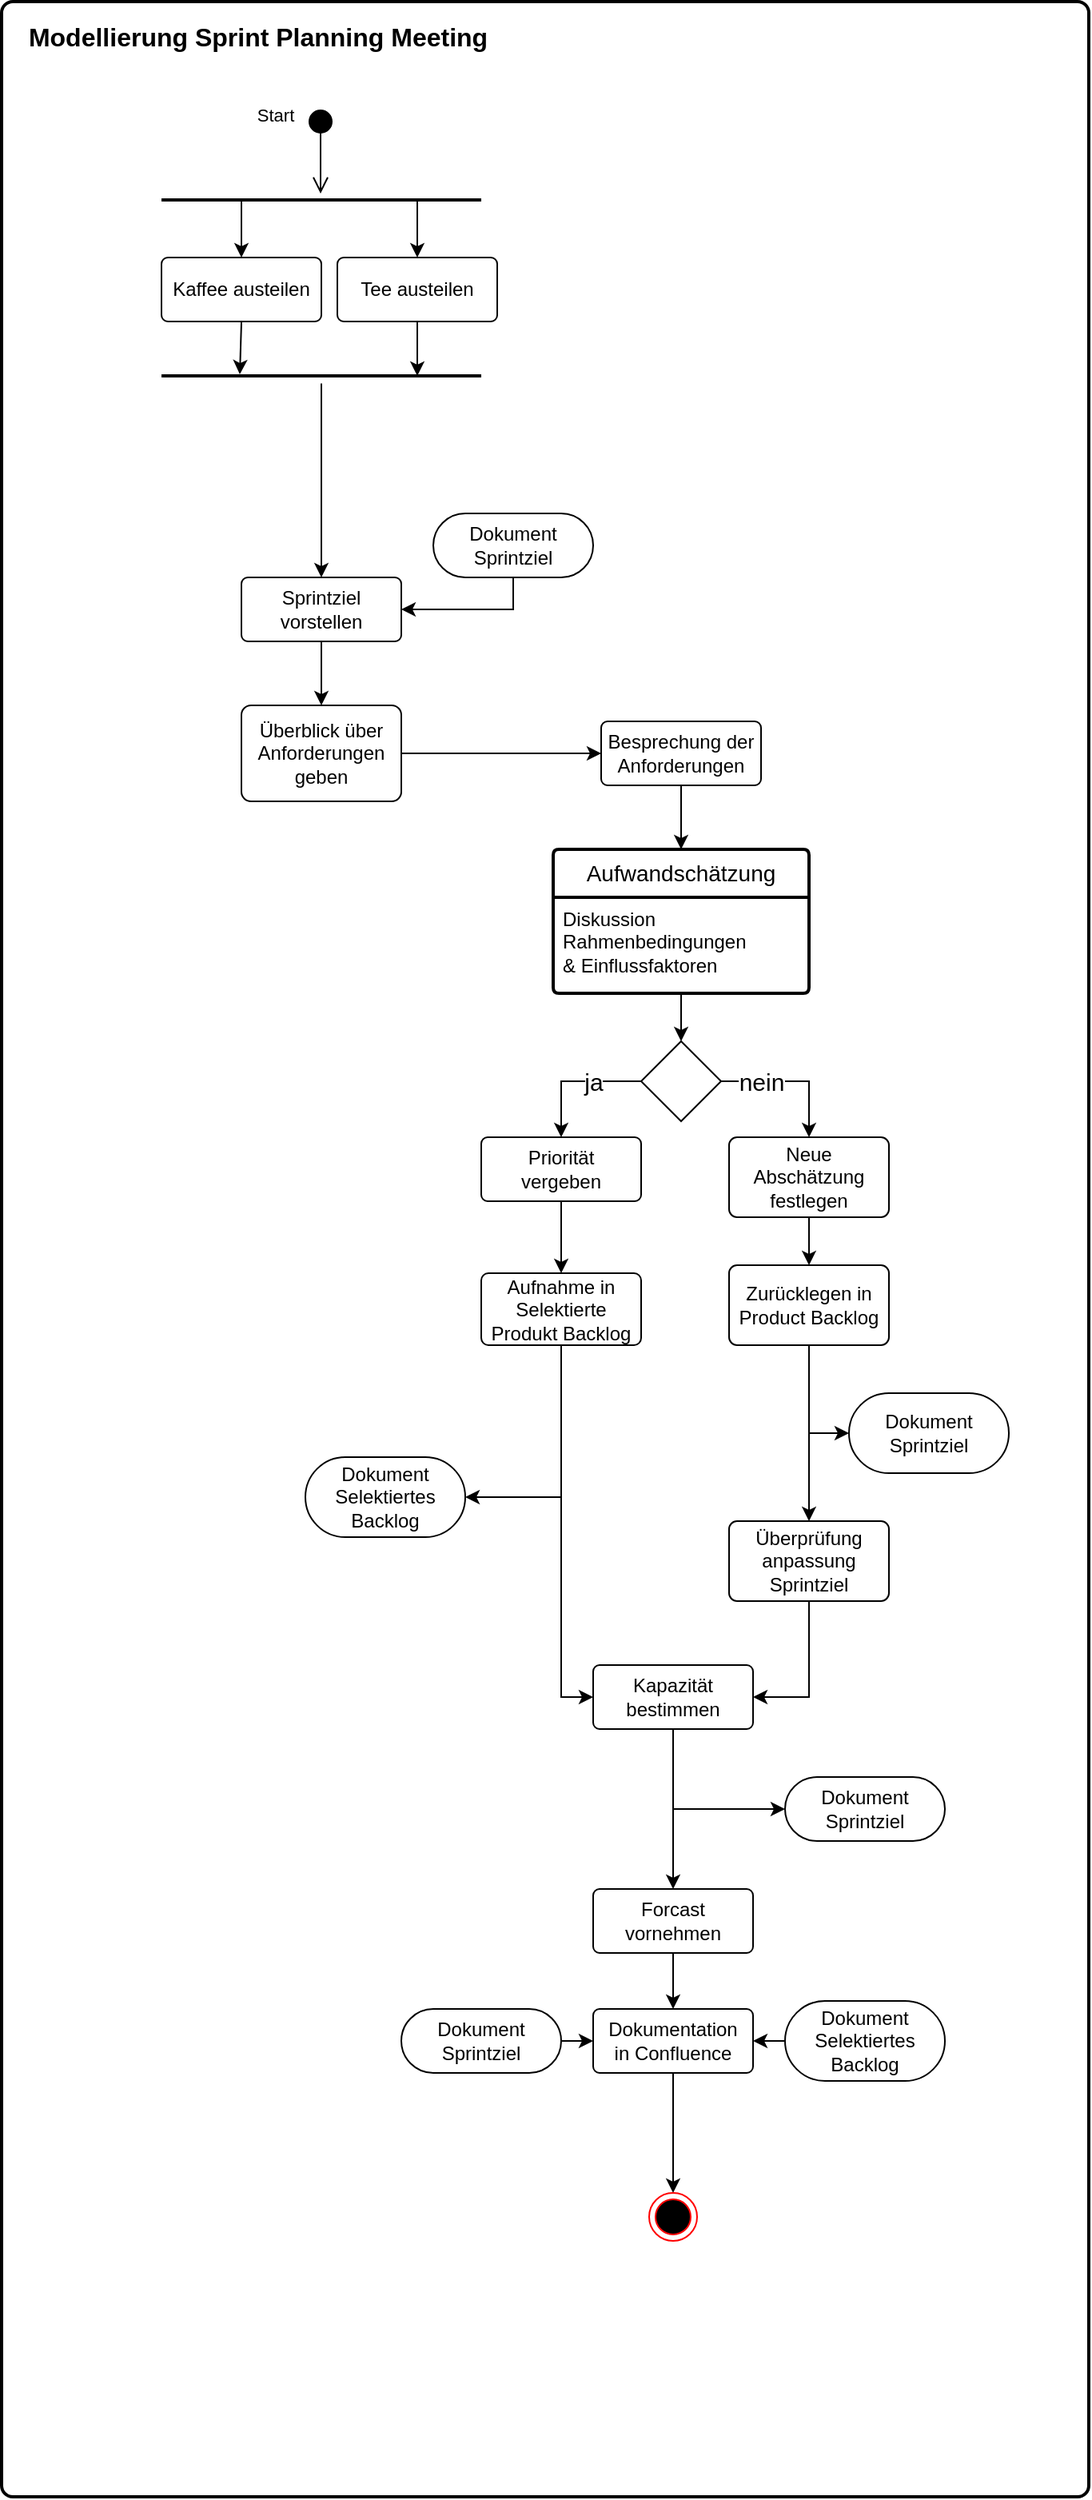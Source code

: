 <mxfile version="26.2.14">
  <diagram name="Seite-1" id="2-RKe3WMMs-gF89qvYEc">
    <mxGraphModel dx="823" dy="550" grid="1" gridSize="10" guides="1" tooltips="1" connect="1" arrows="1" fold="1" page="1" pageScale="1" pageWidth="827" pageHeight="1169" math="0" shadow="0">
      <root>
        <mxCell id="0" />
        <mxCell id="1" parent="0" />
        <mxCell id="zSzZWTqhvxV4pjIwZvgy-29" value="" style="rounded=1;whiteSpace=wrap;html=1;absoluteArcSize=1;arcSize=14;strokeWidth=2;fillColor=none;movable=0;resizable=0;rotatable=0;deletable=0;editable=0;locked=1;connectable=0;" parent="1" vertex="1">
          <mxGeometry x="80" y="80" width="680" height="1560" as="geometry" />
        </mxCell>
        <mxCell id="zSzZWTqhvxV4pjIwZvgy-30" value="&lt;font style=&quot;font-size: 16px;&quot;&gt;Modellierung Sprint Planning Meeting&lt;/font&gt;" style="text;strokeColor=none;fillColor=none;html=1;fontSize=24;fontStyle=1;verticalAlign=middle;align=center;" parent="1" vertex="1">
          <mxGeometry x="190" y="80" width="100" height="40" as="geometry" />
        </mxCell>
        <mxCell id="zSzZWTqhvxV4pjIwZvgy-38" value="Tee austeilen" style="rounded=1;arcSize=10;whiteSpace=wrap;html=1;align=center;" parent="1" vertex="1">
          <mxGeometry x="290" y="240" width="100" height="40" as="geometry" />
        </mxCell>
        <mxCell id="zSzZWTqhvxV4pjIwZvgy-39" value="" style="endArrow=classic;html=1;rounded=0;entryX=0.5;entryY=0;entryDx=0;entryDy=0;strokeWidth=1;exitX=0.8;exitY=0.5;exitDx=0;exitDy=0;exitPerimeter=0;" parent="1" source="zSzZWTqhvxV4pjIwZvgy-32" target="zSzZWTqhvxV4pjIwZvgy-38" edge="1">
          <mxGeometry width="50" height="50" relative="1" as="geometry">
            <mxPoint x="300" y="210" as="sourcePoint" />
            <mxPoint x="300" y="270" as="targetPoint" />
          </mxGeometry>
        </mxCell>
        <mxCell id="zSzZWTqhvxV4pjIwZvgy-42" value="" style="endArrow=classic;html=1;rounded=0;strokeWidth=1;exitX=0.5;exitY=1;exitDx=0;exitDy=0;entryX=0.8;entryY=0.5;entryDx=0;entryDy=0;entryPerimeter=0;" parent="1" source="zSzZWTqhvxV4pjIwZvgy-38" target="zSzZWTqhvxV4pjIwZvgy-41" edge="1">
          <mxGeometry width="50" height="50" relative="1" as="geometry">
            <mxPoint x="300" y="300" as="sourcePoint" />
            <mxPoint x="360" y="340" as="targetPoint" />
          </mxGeometry>
        </mxCell>
        <mxCell id="zSzZWTqhvxV4pjIwZvgy-61" value="&lt;div&gt;Überblick über &lt;br&gt;&lt;/div&gt;&lt;div&gt;Anforderungen&lt;/div&gt;&lt;div&gt;geben&lt;/div&gt;" style="rounded=1;arcSize=10;whiteSpace=wrap;html=1;align=center;" parent="1" vertex="1">
          <mxGeometry x="230" y="520" width="100" height="60" as="geometry" />
        </mxCell>
        <mxCell id="zSzZWTqhvxV4pjIwZvgy-62" value="" style="endArrow=classic;html=1;rounded=0;strokeWidth=1;exitX=0.5;exitY=1;exitDx=0;exitDy=0;entryX=0.5;entryY=0;entryDx=0;entryDy=0;" parent="1" source="zSzZWTqhvxV4pjIwZvgy-45" target="zSzZWTqhvxV4pjIwZvgy-61" edge="1">
          <mxGeometry width="50" height="50" relative="1" as="geometry">
            <mxPoint x="289" y="414" as="sourcePoint" />
            <mxPoint x="290" y="450" as="targetPoint" />
          </mxGeometry>
        </mxCell>
        <mxCell id="zSzZWTqhvxV4pjIwZvgy-63" value="&lt;div&gt;Besprechung der&lt;/div&gt;&lt;div&gt;Anforderungen&lt;/div&gt;" style="rounded=1;arcSize=10;whiteSpace=wrap;html=1;align=center;" parent="1" vertex="1">
          <mxGeometry x="455" y="530" width="100" height="40" as="geometry" />
        </mxCell>
        <mxCell id="zSzZWTqhvxV4pjIwZvgy-64" value="" style="endArrow=classic;html=1;rounded=0;strokeWidth=1;exitX=1;exitY=0.5;exitDx=0;exitDy=0;entryX=0;entryY=0.5;entryDx=0;entryDy=0;" parent="1" source="zSzZWTqhvxV4pjIwZvgy-61" target="zSzZWTqhvxV4pjIwZvgy-63" edge="1">
          <mxGeometry width="50" height="50" relative="1" as="geometry">
            <mxPoint x="290" y="490" as="sourcePoint" />
            <mxPoint x="290" y="530" as="targetPoint" />
          </mxGeometry>
        </mxCell>
        <mxCell id="zSzZWTqhvxV4pjIwZvgy-66" value="" style="endArrow=classic;html=1;rounded=0;strokeWidth=1;exitX=0.5;exitY=1;exitDx=0;exitDy=0;entryX=0.5;entryY=0;entryDx=0;entryDy=0;" parent="1" source="zSzZWTqhvxV4pjIwZvgy-63" edge="1">
          <mxGeometry width="50" height="50" relative="1" as="geometry">
            <mxPoint x="265" y="555" as="sourcePoint" />
            <mxPoint x="505" y="610" as="targetPoint" />
          </mxGeometry>
        </mxCell>
        <mxCell id="zSzZWTqhvxV4pjIwZvgy-69" value="Aufwandschätzung" style="swimlane;childLayout=stackLayout;horizontal=1;startSize=30;horizontalStack=0;rounded=1;fontSize=14;fontStyle=0;strokeWidth=2;resizeParent=0;resizeLast=1;shadow=0;dashed=0;align=center;arcSize=4;whiteSpace=wrap;html=1;" parent="1" vertex="1">
          <mxGeometry x="425" y="610" width="160" height="90" as="geometry" />
        </mxCell>
        <mxCell id="zSzZWTqhvxV4pjIwZvgy-70" value="&lt;div&gt;Diskussion&lt;/div&gt;&lt;div&gt;Rahmenbedingungen&lt;/div&gt;&lt;div&gt;&amp;amp; Einflussfaktoren&lt;/div&gt;" style="align=left;strokeColor=none;fillColor=none;spacingLeft=4;spacingRight=4;fontSize=12;verticalAlign=top;resizable=0;rotatable=0;part=1;html=1;whiteSpace=wrap;" parent="zSzZWTqhvxV4pjIwZvgy-69" vertex="1">
          <mxGeometry y="30" width="160" height="60" as="geometry" />
        </mxCell>
        <mxCell id="8XdRo2cmB4BejIaxNpTz-4" value="" style="endArrow=classic;html=1;rounded=0;strokeWidth=1;exitX=0.5;exitY=1;exitDx=0;exitDy=0;entryX=0.5;entryY=0;entryDx=0;entryDy=0;" parent="1" source="zSzZWTqhvxV4pjIwZvgy-70" target="8XdRo2cmB4BejIaxNpTz-2" edge="1">
          <mxGeometry width="50" height="50" relative="1" as="geometry">
            <mxPoint x="515" y="580" as="sourcePoint" />
            <mxPoint x="515" y="620" as="targetPoint" />
          </mxGeometry>
        </mxCell>
        <mxCell id="8XdRo2cmB4BejIaxNpTz-36" style="edgeStyle=orthogonalEdgeStyle;rounded=0;orthogonalLoop=1;jettySize=auto;html=1;exitX=0.5;exitY=1;exitDx=0;exitDy=0;entryX=1;entryY=0.5;entryDx=0;entryDy=0;" parent="1" source="8XdRo2cmB4BejIaxNpTz-12" target="8XdRo2cmB4BejIaxNpTz-35" edge="1">
          <mxGeometry relative="1" as="geometry" />
        </mxCell>
        <mxCell id="8XdRo2cmB4BejIaxNpTz-12" value="&lt;div&gt;Überprüfung anpassung&lt;/div&gt;&lt;div&gt;Sprintziel&lt;/div&gt;" style="rounded=1;arcSize=10;whiteSpace=wrap;html=1;align=center;" parent="1" vertex="1">
          <mxGeometry x="535" y="1030" width="100" height="50" as="geometry" />
        </mxCell>
        <mxCell id="8XdRo2cmB4BejIaxNpTz-7" value="ja" style="edgeStyle=orthogonalEdgeStyle;rounded=0;orthogonalLoop=1;jettySize=auto;html=1;exitX=0;exitY=0.5;exitDx=0;exitDy=0;entryX=0.5;entryY=0;entryDx=0;entryDy=0;fontSize=15;" parent="1" source="8XdRo2cmB4BejIaxNpTz-2" target="8XdRo2cmB4BejIaxNpTz-5" edge="1">
          <mxGeometry x="-0.294" relative="1" as="geometry">
            <mxPoint as="offset" />
          </mxGeometry>
        </mxCell>
        <mxCell id="8XdRo2cmB4BejIaxNpTz-9" value="&lt;font style=&quot;font-size: 15px;&quot;&gt;nein&lt;/font&gt;" style="edgeStyle=orthogonalEdgeStyle;rounded=0;orthogonalLoop=1;jettySize=auto;html=1;exitX=1;exitY=0.5;exitDx=0;exitDy=0;entryX=0.5;entryY=0;entryDx=0;entryDy=0;" parent="1" source="8XdRo2cmB4BejIaxNpTz-2" target="8XdRo2cmB4BejIaxNpTz-8" edge="1">
          <mxGeometry x="-0.444" relative="1" as="geometry">
            <mxPoint as="offset" />
          </mxGeometry>
        </mxCell>
        <mxCell id="8XdRo2cmB4BejIaxNpTz-2" value="" style="rhombus;whiteSpace=wrap;html=1;" parent="1" vertex="1">
          <mxGeometry x="480" y="730" width="50" height="50" as="geometry" />
        </mxCell>
        <mxCell id="8XdRo2cmB4BejIaxNpTz-17" style="edgeStyle=orthogonalEdgeStyle;rounded=0;orthogonalLoop=1;jettySize=auto;html=1;exitX=0.5;exitY=1;exitDx=0;exitDy=0;entryX=0.5;entryY=0;entryDx=0;entryDy=0;" parent="1" source="8XdRo2cmB4BejIaxNpTz-5" target="8XdRo2cmB4BejIaxNpTz-16" edge="1">
          <mxGeometry relative="1" as="geometry" />
        </mxCell>
        <mxCell id="8XdRo2cmB4BejIaxNpTz-5" value="&lt;div&gt;Priorität&lt;/div&gt;&lt;div&gt;vergeben&lt;/div&gt;" style="rounded=1;arcSize=10;whiteSpace=wrap;html=1;align=center;" parent="1" vertex="1">
          <mxGeometry x="380" y="790" width="100" height="40" as="geometry" />
        </mxCell>
        <mxCell id="8XdRo2cmB4BejIaxNpTz-30" style="edgeStyle=orthogonalEdgeStyle;rounded=0;orthogonalLoop=1;jettySize=auto;html=1;exitX=0.5;exitY=1;exitDx=0;exitDy=0;entryX=0.5;entryY=0;entryDx=0;entryDy=0;" parent="1" source="8XdRo2cmB4BejIaxNpTz-8" target="8XdRo2cmB4BejIaxNpTz-10" edge="1">
          <mxGeometry relative="1" as="geometry" />
        </mxCell>
        <mxCell id="8XdRo2cmB4BejIaxNpTz-8" value="Neue Abschätzung festlegen" style="rounded=1;arcSize=10;whiteSpace=wrap;html=1;align=center;" parent="1" vertex="1">
          <mxGeometry x="535" y="790" width="100" height="50" as="geometry" />
        </mxCell>
        <mxCell id="8XdRo2cmB4BejIaxNpTz-33" style="edgeStyle=orthogonalEdgeStyle;rounded=0;orthogonalLoop=1;jettySize=auto;html=1;exitX=0.5;exitY=1;exitDx=0;exitDy=0;" parent="1" source="8XdRo2cmB4BejIaxNpTz-10" edge="1">
          <mxGeometry relative="1" as="geometry">
            <mxPoint x="585" y="1030" as="targetPoint" />
          </mxGeometry>
        </mxCell>
        <mxCell id="hUQJzvqZTiSahLYZ6e2b-8" style="edgeStyle=orthogonalEdgeStyle;rounded=0;orthogonalLoop=1;jettySize=auto;html=1;exitX=0.5;exitY=1;exitDx=0;exitDy=0;entryX=0;entryY=0.5;entryDx=0;entryDy=0;" edge="1" parent="1" source="8XdRo2cmB4BejIaxNpTz-10" target="8XdRo2cmB4BejIaxNpTz-32">
          <mxGeometry relative="1" as="geometry" />
        </mxCell>
        <mxCell id="8XdRo2cmB4BejIaxNpTz-10" value="Zurücklegen in Product Backlog" style="rounded=1;arcSize=10;whiteSpace=wrap;html=1;align=center;" parent="1" vertex="1">
          <mxGeometry x="535" y="870" width="100" height="50" as="geometry" />
        </mxCell>
        <mxCell id="zSzZWTqhvxV4pjIwZvgy-36" value="Kaffee austeilen" style="rounded=1;arcSize=10;whiteSpace=wrap;html=1;align=center;" parent="1" vertex="1">
          <mxGeometry x="180" y="240" width="100" height="40" as="geometry" />
        </mxCell>
        <mxCell id="zSzZWTqhvxV4pjIwZvgy-40" value="" style="endArrow=classic;html=1;rounded=0;entryX=0.5;entryY=0;entryDx=0;entryDy=0;exitX=0.25;exitY=0.5;exitDx=0;exitDy=0;exitPerimeter=0;strokeWidth=1;" parent="1" source="zSzZWTqhvxV4pjIwZvgy-32" target="zSzZWTqhvxV4pjIwZvgy-36" edge="1">
          <mxGeometry width="50" height="50" relative="1" as="geometry">
            <mxPoint x="310" y="210" as="sourcePoint" />
            <mxPoint x="310" y="270" as="targetPoint" />
          </mxGeometry>
        </mxCell>
        <mxCell id="zSzZWTqhvxV4pjIwZvgy-41" value="" style="line;strokeWidth=2;fillColor=none;align=left;verticalAlign=middle;spacingTop=-1;spacingLeft=3;spacingRight=3;rotatable=0;labelPosition=right;points=[];portConstraint=eastwest;strokeColor=inherit;" parent="1" vertex="1">
          <mxGeometry x="180" y="310" width="200" height="8" as="geometry" />
        </mxCell>
        <mxCell id="zSzZWTqhvxV4pjIwZvgy-44" value="" style="endArrow=classic;html=1;rounded=0;strokeWidth=1;exitX=0.5;exitY=1;exitDx=0;exitDy=0;entryX=0.245;entryY=0.375;entryDx=0;entryDy=0;entryPerimeter=0;" parent="1" source="zSzZWTqhvxV4pjIwZvgy-36" target="zSzZWTqhvxV4pjIwZvgy-41" edge="1">
          <mxGeometry width="50" height="50" relative="1" as="geometry">
            <mxPoint x="189.5" y="300" as="sourcePoint" />
            <mxPoint x="189.5" y="354" as="targetPoint" />
          </mxGeometry>
        </mxCell>
        <mxCell id="zSzZWTqhvxV4pjIwZvgy-47" value="Start" style="html=1;verticalAlign=bottom;startArrow=circle;startFill=1;endArrow=open;startSize=6;endSize=8;curved=0;rounded=0;entryX=0.5;entryY=0.375;entryDx=0;entryDy=0;entryPerimeter=0;jumpSize=10;strokeWidth=1;" parent="1" edge="1">
          <mxGeometry x="-0.509" y="-29" width="80" relative="1" as="geometry">
            <mxPoint x="279.5" y="147" as="sourcePoint" />
            <mxPoint x="279.5" y="200" as="targetPoint" />
            <mxPoint as="offset" />
          </mxGeometry>
        </mxCell>
        <mxCell id="zSzZWTqhvxV4pjIwZvgy-32" value="" style="line;strokeWidth=2;fillColor=none;align=left;verticalAlign=middle;spacingTop=-1;spacingLeft=3;spacingRight=3;rotatable=0;labelPosition=right;points=[];portConstraint=eastwest;strokeColor=inherit;" parent="1" vertex="1">
          <mxGeometry x="180" y="200" width="200" height="8" as="geometry" />
        </mxCell>
        <mxCell id="zSzZWTqhvxV4pjIwZvgy-45" value="Sprintziel vorstellen" style="rounded=1;arcSize=10;whiteSpace=wrap;html=1;align=center;" parent="1" vertex="1">
          <mxGeometry x="230" y="440" width="100" height="40" as="geometry" />
        </mxCell>
        <mxCell id="8XdRo2cmB4BejIaxNpTz-27" style="edgeStyle=orthogonalEdgeStyle;rounded=0;orthogonalLoop=1;jettySize=auto;html=1;exitX=0.5;exitY=1;exitDx=0;exitDy=0;entryX=0;entryY=0.5;entryDx=0;entryDy=0;" parent="1" source="8XdRo2cmB4BejIaxNpTz-16" target="8XdRo2cmB4BejIaxNpTz-35" edge="1">
          <mxGeometry relative="1" as="geometry">
            <mxPoint x="430" y="950" as="targetPoint" />
          </mxGeometry>
        </mxCell>
        <mxCell id="hUQJzvqZTiSahLYZ6e2b-7" style="edgeStyle=orthogonalEdgeStyle;rounded=0;orthogonalLoop=1;jettySize=auto;html=1;exitX=0.5;exitY=1;exitDx=0;exitDy=0;entryX=1;entryY=0.5;entryDx=0;entryDy=0;" edge="1" parent="1" source="8XdRo2cmB4BejIaxNpTz-16" target="hUQJzvqZTiSahLYZ6e2b-6">
          <mxGeometry relative="1" as="geometry" />
        </mxCell>
        <mxCell id="8XdRo2cmB4BejIaxNpTz-16" value="Aufnahme in Selektierte Produkt Backlog" style="rounded=1;arcSize=10;whiteSpace=wrap;html=1;align=center;" parent="1" vertex="1">
          <mxGeometry x="380" y="875" width="100" height="45" as="geometry" />
        </mxCell>
        <mxCell id="8XdRo2cmB4BejIaxNpTz-25" style="edgeStyle=orthogonalEdgeStyle;rounded=0;orthogonalLoop=1;jettySize=auto;html=1;exitX=0.5;exitY=1.087;exitDx=0;exitDy=0;entryX=0.5;entryY=0;entryDx=0;entryDy=0;exitPerimeter=0;" parent="1" source="zSzZWTqhvxV4pjIwZvgy-41" target="zSzZWTqhvxV4pjIwZvgy-45" edge="1">
          <mxGeometry relative="1" as="geometry">
            <mxPoint x="280" y="400.0" as="sourcePoint" />
          </mxGeometry>
        </mxCell>
        <mxCell id="8XdRo2cmB4BejIaxNpTz-32" value="&lt;div&gt;Dokument&lt;/div&gt;&lt;div&gt;Sprintziel&lt;/div&gt;" style="rounded=1;arcSize=50;whiteSpace=wrap;html=1;align=center;" parent="1" vertex="1">
          <mxGeometry x="610" y="950" width="100" height="50" as="geometry" />
        </mxCell>
        <mxCell id="hUQJzvqZTiSahLYZ6e2b-9" style="edgeStyle=orthogonalEdgeStyle;rounded=0;orthogonalLoop=1;jettySize=auto;html=1;exitX=0.5;exitY=1;exitDx=0;exitDy=0;entryX=0.5;entryY=0;entryDx=0;entryDy=0;" edge="1" parent="1" source="8XdRo2cmB4BejIaxNpTz-35" target="8XdRo2cmB4BejIaxNpTz-40">
          <mxGeometry relative="1" as="geometry" />
        </mxCell>
        <mxCell id="hUQJzvqZTiSahLYZ6e2b-10" style="edgeStyle=orthogonalEdgeStyle;rounded=0;orthogonalLoop=1;jettySize=auto;html=1;exitX=0.5;exitY=1;exitDx=0;exitDy=0;entryX=0;entryY=0.5;entryDx=0;entryDy=0;" edge="1" parent="1" source="8XdRo2cmB4BejIaxNpTz-35" target="8XdRo2cmB4BejIaxNpTz-38">
          <mxGeometry relative="1" as="geometry" />
        </mxCell>
        <mxCell id="8XdRo2cmB4BejIaxNpTz-35" value="Kapazität bestimmen" style="rounded=1;arcSize=10;whiteSpace=wrap;html=1;align=center;" parent="1" vertex="1">
          <mxGeometry x="450" y="1120" width="100" height="40" as="geometry" />
        </mxCell>
        <mxCell id="8XdRo2cmB4BejIaxNpTz-38" value="&lt;div&gt;Dokument&lt;/div&gt;&lt;div&gt;Sprintziel&lt;/div&gt;" style="rounded=1;arcSize=50;whiteSpace=wrap;html=1;align=center;" parent="1" vertex="1">
          <mxGeometry x="570" y="1190" width="100" height="40" as="geometry" />
        </mxCell>
        <mxCell id="8XdRo2cmB4BejIaxNpTz-54" style="edgeStyle=orthogonalEdgeStyle;rounded=0;orthogonalLoop=1;jettySize=auto;html=1;exitX=0.5;exitY=1;exitDx=0;exitDy=0;" parent="1" source="8XdRo2cmB4BejIaxNpTz-40" target="8XdRo2cmB4BejIaxNpTz-49" edge="1">
          <mxGeometry relative="1" as="geometry" />
        </mxCell>
        <mxCell id="8XdRo2cmB4BejIaxNpTz-40" value="Forcast vornehmen" style="rounded=1;arcSize=10;whiteSpace=wrap;html=1;align=center;" parent="1" vertex="1">
          <mxGeometry x="450" y="1260" width="100" height="40" as="geometry" />
        </mxCell>
        <mxCell id="hUQJzvqZTiSahLYZ6e2b-3" style="edgeStyle=orthogonalEdgeStyle;rounded=0;orthogonalLoop=1;jettySize=auto;html=1;exitX=0;exitY=0.5;exitDx=0;exitDy=0;entryX=1;entryY=0.5;entryDx=0;entryDy=0;" edge="1" parent="1" source="8XdRo2cmB4BejIaxNpTz-43" target="8XdRo2cmB4BejIaxNpTz-49">
          <mxGeometry relative="1" as="geometry" />
        </mxCell>
        <mxCell id="8XdRo2cmB4BejIaxNpTz-43" value="&lt;div&gt;Dokument&lt;/div&gt;&lt;div&gt;Selektiertes Backlog&lt;/div&gt;" style="rounded=1;arcSize=50;whiteSpace=wrap;html=1;align=center;" parent="1" vertex="1">
          <mxGeometry x="570" y="1330" width="100" height="50" as="geometry" />
        </mxCell>
        <mxCell id="hUQJzvqZTiSahLYZ6e2b-2" style="edgeStyle=orthogonalEdgeStyle;rounded=0;orthogonalLoop=1;jettySize=auto;html=1;exitX=1;exitY=0.5;exitDx=0;exitDy=0;" edge="1" parent="1" source="8XdRo2cmB4BejIaxNpTz-47">
          <mxGeometry relative="1" as="geometry">
            <mxPoint x="450" y="1355.217" as="targetPoint" />
          </mxGeometry>
        </mxCell>
        <mxCell id="8XdRo2cmB4BejIaxNpTz-47" value="&lt;div&gt;Dokument&lt;/div&gt;&lt;div&gt;Sprintziel&lt;/div&gt;" style="rounded=1;arcSize=50;whiteSpace=wrap;html=1;align=center;" parent="1" vertex="1">
          <mxGeometry x="330" y="1335" width="100" height="40" as="geometry" />
        </mxCell>
        <mxCell id="8XdRo2cmB4BejIaxNpTz-53" style="edgeStyle=orthogonalEdgeStyle;rounded=0;orthogonalLoop=1;jettySize=auto;html=1;exitX=0.5;exitY=1;exitDx=0;exitDy=0;entryX=0.5;entryY=0;entryDx=0;entryDy=0;" parent="1" source="8XdRo2cmB4BejIaxNpTz-49" target="8XdRo2cmB4BejIaxNpTz-56" edge="1">
          <mxGeometry relative="1" as="geometry">
            <mxPoint x="500" y="1430.0" as="targetPoint" />
          </mxGeometry>
        </mxCell>
        <mxCell id="8XdRo2cmB4BejIaxNpTz-49" value="&lt;div&gt;Dokumentation&lt;/div&gt;&lt;div&gt;in Confluence&lt;/div&gt;" style="rounded=1;arcSize=10;whiteSpace=wrap;html=1;align=center;" parent="1" vertex="1">
          <mxGeometry x="450" y="1335" width="100" height="40" as="geometry" />
        </mxCell>
        <mxCell id="8XdRo2cmB4BejIaxNpTz-56" value="" style="ellipse;html=1;shape=endState;fillColor=#000000;strokeColor=light-dark(#FF0000,#FFFFFF);" parent="1" vertex="1">
          <mxGeometry x="485" y="1450" width="30" height="30" as="geometry" />
        </mxCell>
        <mxCell id="hUQJzvqZTiSahLYZ6e2b-5" style="edgeStyle=orthogonalEdgeStyle;rounded=0;orthogonalLoop=1;jettySize=auto;html=1;exitX=0.5;exitY=1;exitDx=0;exitDy=0;" edge="1" parent="1" source="hUQJzvqZTiSahLYZ6e2b-4" target="zSzZWTqhvxV4pjIwZvgy-45">
          <mxGeometry relative="1" as="geometry" />
        </mxCell>
        <mxCell id="hUQJzvqZTiSahLYZ6e2b-4" value="&lt;div&gt;Dokument&lt;/div&gt;&lt;div&gt;Sprintziel&lt;/div&gt;" style="rounded=1;arcSize=50;whiteSpace=wrap;html=1;align=center;" vertex="1" parent="1">
          <mxGeometry x="350" y="400" width="100" height="40" as="geometry" />
        </mxCell>
        <mxCell id="hUQJzvqZTiSahLYZ6e2b-6" value="&lt;div&gt;Dokument&lt;/div&gt;&lt;div&gt;Selektiertes Backlog&lt;/div&gt;" style="rounded=1;arcSize=50;whiteSpace=wrap;html=1;align=center;" vertex="1" parent="1">
          <mxGeometry x="270" y="990" width="100" height="50" as="geometry" />
        </mxCell>
      </root>
    </mxGraphModel>
  </diagram>
</mxfile>
